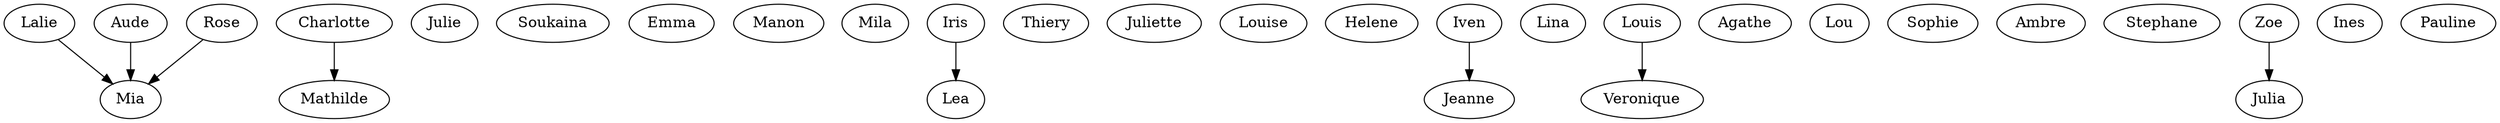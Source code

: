 strict digraph G {
  Lalie;
  Charlotte;
  Aude;
  Julie;
  Soukaina;
  Rose;
  Emma;
  Manon;
  Mila;
  Charlotte;
  Charlotte;
  Iris;
  Thiery;
  Juliette;
  Mathilde;
  Louise;
  Helene;
  Lea;
  Iven;
  Lina;
  Veronique;
  Juliette;
  Agathe;
  Juliette;
  Jeanne;
  Louise;
  Louis;
  Lou;
  Veronique;
  Sophie;
  Soukaina;
  Ambre;
  Stephane;
  Julia;
  Mia;
  Rose;
  Aude;
  Ines;
  Emma;
  Lalie;
  Zoe;
  Ambre;
  Juliette;
  Pauline;
  Aude;
  Lalie;
  Zoe;
  Charlotte -> Mathilde;
  Iris -> Lea;
  Iven -> Jeanne;
  Louis -> Veronique;
  Rose -> Mia;
  Aude -> Mia;
  Lalie -> Mia;
  Zoe -> Julia;
}

